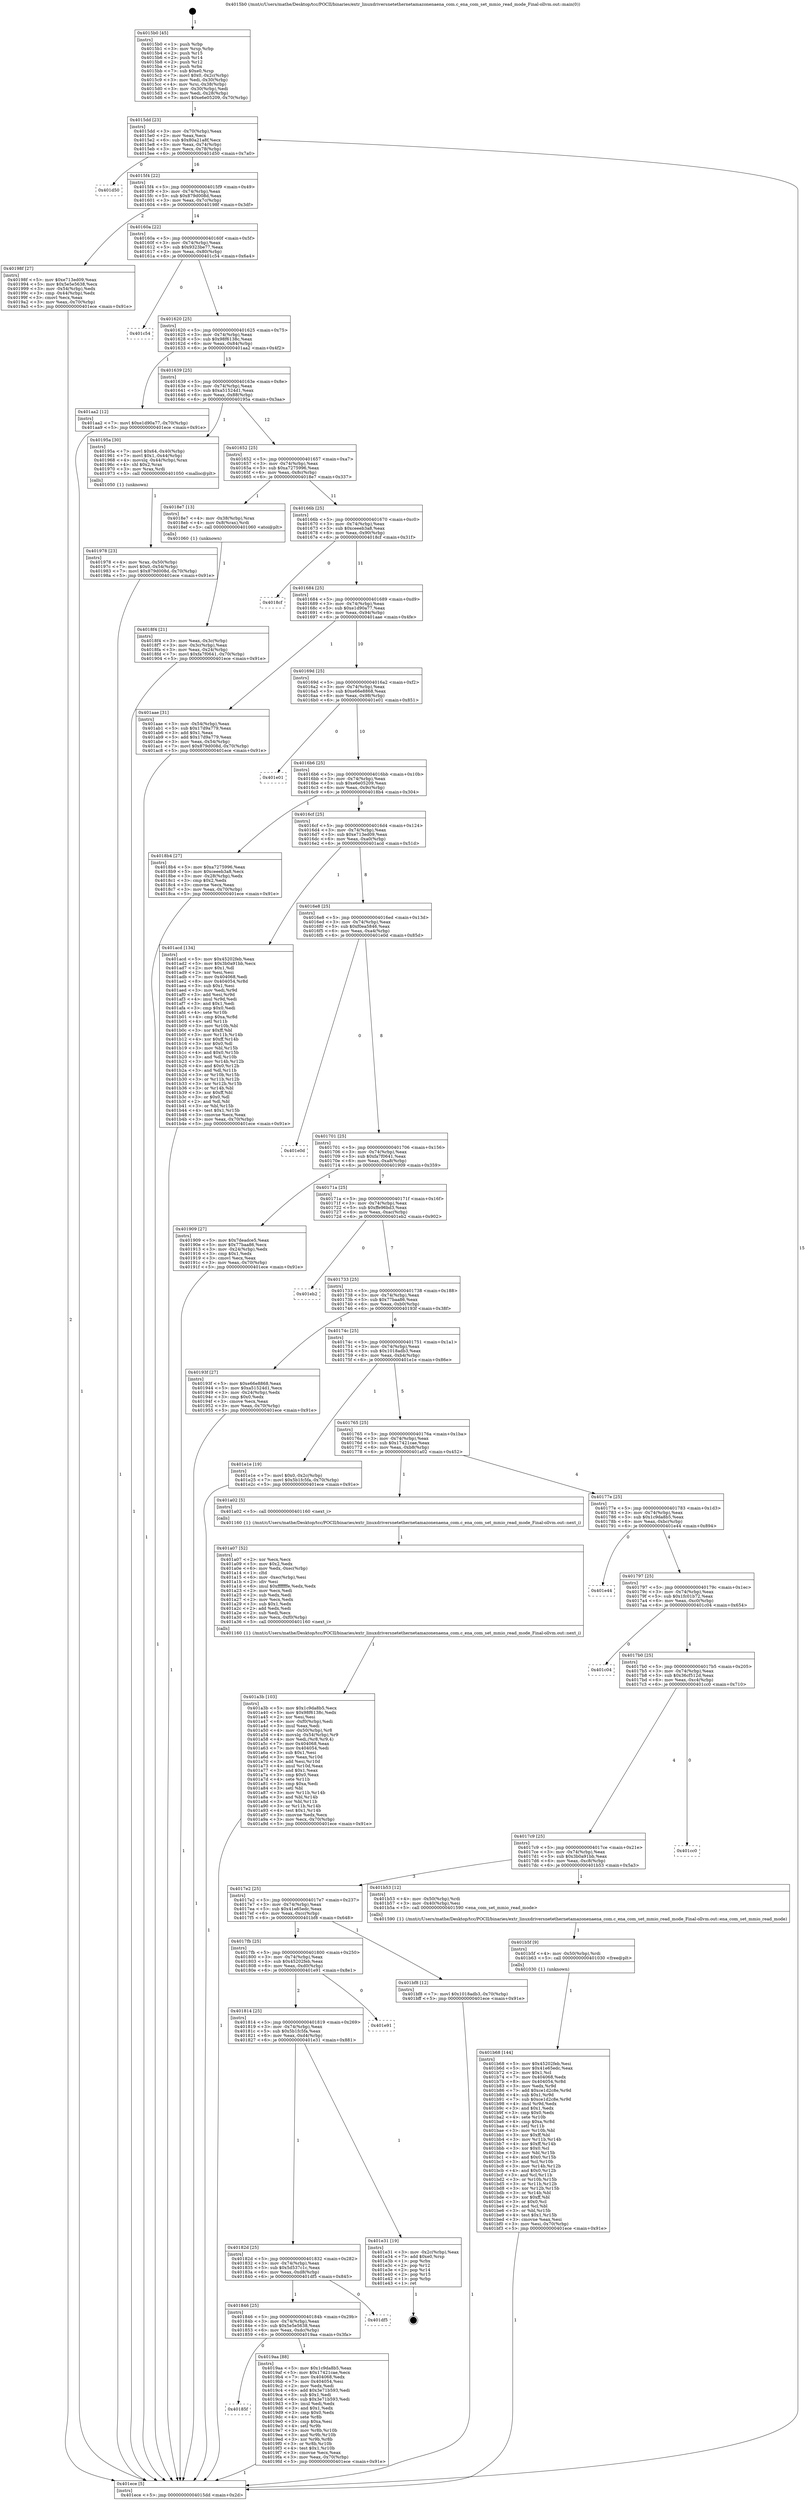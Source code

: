 digraph "0x4015b0" {
  label = "0x4015b0 (/mnt/c/Users/mathe/Desktop/tcc/POCII/binaries/extr_linuxdriversnetethernetamazonenaena_com.c_ena_com_set_mmio_read_mode_Final-ollvm.out::main(0))"
  labelloc = "t"
  node[shape=record]

  Entry [label="",width=0.3,height=0.3,shape=circle,fillcolor=black,style=filled]
  "0x4015dd" [label="{
     0x4015dd [23]\l
     | [instrs]\l
     &nbsp;&nbsp;0x4015dd \<+3\>: mov -0x70(%rbp),%eax\l
     &nbsp;&nbsp;0x4015e0 \<+2\>: mov %eax,%ecx\l
     &nbsp;&nbsp;0x4015e2 \<+6\>: sub $0x80a21a8f,%ecx\l
     &nbsp;&nbsp;0x4015e8 \<+3\>: mov %eax,-0x74(%rbp)\l
     &nbsp;&nbsp;0x4015eb \<+3\>: mov %ecx,-0x78(%rbp)\l
     &nbsp;&nbsp;0x4015ee \<+6\>: je 0000000000401d50 \<main+0x7a0\>\l
  }"]
  "0x401d50" [label="{
     0x401d50\l
  }", style=dashed]
  "0x4015f4" [label="{
     0x4015f4 [22]\l
     | [instrs]\l
     &nbsp;&nbsp;0x4015f4 \<+5\>: jmp 00000000004015f9 \<main+0x49\>\l
     &nbsp;&nbsp;0x4015f9 \<+3\>: mov -0x74(%rbp),%eax\l
     &nbsp;&nbsp;0x4015fc \<+5\>: sub $0x879d008d,%eax\l
     &nbsp;&nbsp;0x401601 \<+3\>: mov %eax,-0x7c(%rbp)\l
     &nbsp;&nbsp;0x401604 \<+6\>: je 000000000040198f \<main+0x3df\>\l
  }"]
  Exit [label="",width=0.3,height=0.3,shape=circle,fillcolor=black,style=filled,peripheries=2]
  "0x40198f" [label="{
     0x40198f [27]\l
     | [instrs]\l
     &nbsp;&nbsp;0x40198f \<+5\>: mov $0xe713ed09,%eax\l
     &nbsp;&nbsp;0x401994 \<+5\>: mov $0x5e5e5638,%ecx\l
     &nbsp;&nbsp;0x401999 \<+3\>: mov -0x54(%rbp),%edx\l
     &nbsp;&nbsp;0x40199c \<+3\>: cmp -0x44(%rbp),%edx\l
     &nbsp;&nbsp;0x40199f \<+3\>: cmovl %ecx,%eax\l
     &nbsp;&nbsp;0x4019a2 \<+3\>: mov %eax,-0x70(%rbp)\l
     &nbsp;&nbsp;0x4019a5 \<+5\>: jmp 0000000000401ece \<main+0x91e\>\l
  }"]
  "0x40160a" [label="{
     0x40160a [22]\l
     | [instrs]\l
     &nbsp;&nbsp;0x40160a \<+5\>: jmp 000000000040160f \<main+0x5f\>\l
     &nbsp;&nbsp;0x40160f \<+3\>: mov -0x74(%rbp),%eax\l
     &nbsp;&nbsp;0x401612 \<+5\>: sub $0x9323be77,%eax\l
     &nbsp;&nbsp;0x401617 \<+3\>: mov %eax,-0x80(%rbp)\l
     &nbsp;&nbsp;0x40161a \<+6\>: je 0000000000401c54 \<main+0x6a4\>\l
  }"]
  "0x401b68" [label="{
     0x401b68 [144]\l
     | [instrs]\l
     &nbsp;&nbsp;0x401b68 \<+5\>: mov $0x45202feb,%esi\l
     &nbsp;&nbsp;0x401b6d \<+5\>: mov $0x41e65edc,%eax\l
     &nbsp;&nbsp;0x401b72 \<+2\>: mov $0x1,%cl\l
     &nbsp;&nbsp;0x401b74 \<+7\>: mov 0x404068,%edx\l
     &nbsp;&nbsp;0x401b7b \<+8\>: mov 0x404054,%r8d\l
     &nbsp;&nbsp;0x401b83 \<+3\>: mov %edx,%r9d\l
     &nbsp;&nbsp;0x401b86 \<+7\>: add $0xce1d2c8e,%r9d\l
     &nbsp;&nbsp;0x401b8d \<+4\>: sub $0x1,%r9d\l
     &nbsp;&nbsp;0x401b91 \<+7\>: sub $0xce1d2c8e,%r9d\l
     &nbsp;&nbsp;0x401b98 \<+4\>: imul %r9d,%edx\l
     &nbsp;&nbsp;0x401b9c \<+3\>: and $0x1,%edx\l
     &nbsp;&nbsp;0x401b9f \<+3\>: cmp $0x0,%edx\l
     &nbsp;&nbsp;0x401ba2 \<+4\>: sete %r10b\l
     &nbsp;&nbsp;0x401ba6 \<+4\>: cmp $0xa,%r8d\l
     &nbsp;&nbsp;0x401baa \<+4\>: setl %r11b\l
     &nbsp;&nbsp;0x401bae \<+3\>: mov %r10b,%bl\l
     &nbsp;&nbsp;0x401bb1 \<+3\>: xor $0xff,%bl\l
     &nbsp;&nbsp;0x401bb4 \<+3\>: mov %r11b,%r14b\l
     &nbsp;&nbsp;0x401bb7 \<+4\>: xor $0xff,%r14b\l
     &nbsp;&nbsp;0x401bbb \<+3\>: xor $0x0,%cl\l
     &nbsp;&nbsp;0x401bbe \<+3\>: mov %bl,%r15b\l
     &nbsp;&nbsp;0x401bc1 \<+4\>: and $0x0,%r15b\l
     &nbsp;&nbsp;0x401bc5 \<+3\>: and %cl,%r10b\l
     &nbsp;&nbsp;0x401bc8 \<+3\>: mov %r14b,%r12b\l
     &nbsp;&nbsp;0x401bcb \<+4\>: and $0x0,%r12b\l
     &nbsp;&nbsp;0x401bcf \<+3\>: and %cl,%r11b\l
     &nbsp;&nbsp;0x401bd2 \<+3\>: or %r10b,%r15b\l
     &nbsp;&nbsp;0x401bd5 \<+3\>: or %r11b,%r12b\l
     &nbsp;&nbsp;0x401bd8 \<+3\>: xor %r12b,%r15b\l
     &nbsp;&nbsp;0x401bdb \<+3\>: or %r14b,%bl\l
     &nbsp;&nbsp;0x401bde \<+3\>: xor $0xff,%bl\l
     &nbsp;&nbsp;0x401be1 \<+3\>: or $0x0,%cl\l
     &nbsp;&nbsp;0x401be4 \<+2\>: and %cl,%bl\l
     &nbsp;&nbsp;0x401be6 \<+3\>: or %bl,%r15b\l
     &nbsp;&nbsp;0x401be9 \<+4\>: test $0x1,%r15b\l
     &nbsp;&nbsp;0x401bed \<+3\>: cmovne %eax,%esi\l
     &nbsp;&nbsp;0x401bf0 \<+3\>: mov %esi,-0x70(%rbp)\l
     &nbsp;&nbsp;0x401bf3 \<+5\>: jmp 0000000000401ece \<main+0x91e\>\l
  }"]
  "0x401c54" [label="{
     0x401c54\l
  }", style=dashed]
  "0x401620" [label="{
     0x401620 [25]\l
     | [instrs]\l
     &nbsp;&nbsp;0x401620 \<+5\>: jmp 0000000000401625 \<main+0x75\>\l
     &nbsp;&nbsp;0x401625 \<+3\>: mov -0x74(%rbp),%eax\l
     &nbsp;&nbsp;0x401628 \<+5\>: sub $0x98f6138c,%eax\l
     &nbsp;&nbsp;0x40162d \<+6\>: mov %eax,-0x84(%rbp)\l
     &nbsp;&nbsp;0x401633 \<+6\>: je 0000000000401aa2 \<main+0x4f2\>\l
  }"]
  "0x401b5f" [label="{
     0x401b5f [9]\l
     | [instrs]\l
     &nbsp;&nbsp;0x401b5f \<+4\>: mov -0x50(%rbp),%rdi\l
     &nbsp;&nbsp;0x401b63 \<+5\>: call 0000000000401030 \<free@plt\>\l
     | [calls]\l
     &nbsp;&nbsp;0x401030 \{1\} (unknown)\l
  }"]
  "0x401aa2" [label="{
     0x401aa2 [12]\l
     | [instrs]\l
     &nbsp;&nbsp;0x401aa2 \<+7\>: movl $0xe1d90a77,-0x70(%rbp)\l
     &nbsp;&nbsp;0x401aa9 \<+5\>: jmp 0000000000401ece \<main+0x91e\>\l
  }"]
  "0x401639" [label="{
     0x401639 [25]\l
     | [instrs]\l
     &nbsp;&nbsp;0x401639 \<+5\>: jmp 000000000040163e \<main+0x8e\>\l
     &nbsp;&nbsp;0x40163e \<+3\>: mov -0x74(%rbp),%eax\l
     &nbsp;&nbsp;0x401641 \<+5\>: sub $0xa51524d1,%eax\l
     &nbsp;&nbsp;0x401646 \<+6\>: mov %eax,-0x88(%rbp)\l
     &nbsp;&nbsp;0x40164c \<+6\>: je 000000000040195a \<main+0x3aa\>\l
  }"]
  "0x401a3b" [label="{
     0x401a3b [103]\l
     | [instrs]\l
     &nbsp;&nbsp;0x401a3b \<+5\>: mov $0x1c9da8b5,%ecx\l
     &nbsp;&nbsp;0x401a40 \<+5\>: mov $0x98f6138c,%edx\l
     &nbsp;&nbsp;0x401a45 \<+2\>: xor %esi,%esi\l
     &nbsp;&nbsp;0x401a47 \<+6\>: mov -0xf0(%rbp),%edi\l
     &nbsp;&nbsp;0x401a4d \<+3\>: imul %eax,%edi\l
     &nbsp;&nbsp;0x401a50 \<+4\>: mov -0x50(%rbp),%r8\l
     &nbsp;&nbsp;0x401a54 \<+4\>: movslq -0x54(%rbp),%r9\l
     &nbsp;&nbsp;0x401a58 \<+4\>: mov %edi,(%r8,%r9,4)\l
     &nbsp;&nbsp;0x401a5c \<+7\>: mov 0x404068,%eax\l
     &nbsp;&nbsp;0x401a63 \<+7\>: mov 0x404054,%edi\l
     &nbsp;&nbsp;0x401a6a \<+3\>: sub $0x1,%esi\l
     &nbsp;&nbsp;0x401a6d \<+3\>: mov %eax,%r10d\l
     &nbsp;&nbsp;0x401a70 \<+3\>: add %esi,%r10d\l
     &nbsp;&nbsp;0x401a73 \<+4\>: imul %r10d,%eax\l
     &nbsp;&nbsp;0x401a77 \<+3\>: and $0x1,%eax\l
     &nbsp;&nbsp;0x401a7a \<+3\>: cmp $0x0,%eax\l
     &nbsp;&nbsp;0x401a7d \<+4\>: sete %r11b\l
     &nbsp;&nbsp;0x401a81 \<+3\>: cmp $0xa,%edi\l
     &nbsp;&nbsp;0x401a84 \<+3\>: setl %bl\l
     &nbsp;&nbsp;0x401a87 \<+3\>: mov %r11b,%r14b\l
     &nbsp;&nbsp;0x401a8a \<+3\>: and %bl,%r14b\l
     &nbsp;&nbsp;0x401a8d \<+3\>: xor %bl,%r11b\l
     &nbsp;&nbsp;0x401a90 \<+3\>: or %r11b,%r14b\l
     &nbsp;&nbsp;0x401a93 \<+4\>: test $0x1,%r14b\l
     &nbsp;&nbsp;0x401a97 \<+3\>: cmovne %edx,%ecx\l
     &nbsp;&nbsp;0x401a9a \<+3\>: mov %ecx,-0x70(%rbp)\l
     &nbsp;&nbsp;0x401a9d \<+5\>: jmp 0000000000401ece \<main+0x91e\>\l
  }"]
  "0x40195a" [label="{
     0x40195a [30]\l
     | [instrs]\l
     &nbsp;&nbsp;0x40195a \<+7\>: movl $0x64,-0x40(%rbp)\l
     &nbsp;&nbsp;0x401961 \<+7\>: movl $0x1,-0x44(%rbp)\l
     &nbsp;&nbsp;0x401968 \<+4\>: movslq -0x44(%rbp),%rax\l
     &nbsp;&nbsp;0x40196c \<+4\>: shl $0x2,%rax\l
     &nbsp;&nbsp;0x401970 \<+3\>: mov %rax,%rdi\l
     &nbsp;&nbsp;0x401973 \<+5\>: call 0000000000401050 \<malloc@plt\>\l
     | [calls]\l
     &nbsp;&nbsp;0x401050 \{1\} (unknown)\l
  }"]
  "0x401652" [label="{
     0x401652 [25]\l
     | [instrs]\l
     &nbsp;&nbsp;0x401652 \<+5\>: jmp 0000000000401657 \<main+0xa7\>\l
     &nbsp;&nbsp;0x401657 \<+3\>: mov -0x74(%rbp),%eax\l
     &nbsp;&nbsp;0x40165a \<+5\>: sub $0xa7275996,%eax\l
     &nbsp;&nbsp;0x40165f \<+6\>: mov %eax,-0x8c(%rbp)\l
     &nbsp;&nbsp;0x401665 \<+6\>: je 00000000004018e7 \<main+0x337\>\l
  }"]
  "0x401a07" [label="{
     0x401a07 [52]\l
     | [instrs]\l
     &nbsp;&nbsp;0x401a07 \<+2\>: xor %ecx,%ecx\l
     &nbsp;&nbsp;0x401a09 \<+5\>: mov $0x2,%edx\l
     &nbsp;&nbsp;0x401a0e \<+6\>: mov %edx,-0xec(%rbp)\l
     &nbsp;&nbsp;0x401a14 \<+1\>: cltd\l
     &nbsp;&nbsp;0x401a15 \<+6\>: mov -0xec(%rbp),%esi\l
     &nbsp;&nbsp;0x401a1b \<+2\>: idiv %esi\l
     &nbsp;&nbsp;0x401a1d \<+6\>: imul $0xfffffffe,%edx,%edx\l
     &nbsp;&nbsp;0x401a23 \<+2\>: mov %ecx,%edi\l
     &nbsp;&nbsp;0x401a25 \<+2\>: sub %edx,%edi\l
     &nbsp;&nbsp;0x401a27 \<+2\>: mov %ecx,%edx\l
     &nbsp;&nbsp;0x401a29 \<+3\>: sub $0x1,%edx\l
     &nbsp;&nbsp;0x401a2c \<+2\>: add %edx,%edi\l
     &nbsp;&nbsp;0x401a2e \<+2\>: sub %edi,%ecx\l
     &nbsp;&nbsp;0x401a30 \<+6\>: mov %ecx,-0xf0(%rbp)\l
     &nbsp;&nbsp;0x401a36 \<+5\>: call 0000000000401160 \<next_i\>\l
     | [calls]\l
     &nbsp;&nbsp;0x401160 \{1\} (/mnt/c/Users/mathe/Desktop/tcc/POCII/binaries/extr_linuxdriversnetethernetamazonenaena_com.c_ena_com_set_mmio_read_mode_Final-ollvm.out::next_i)\l
  }"]
  "0x4018e7" [label="{
     0x4018e7 [13]\l
     | [instrs]\l
     &nbsp;&nbsp;0x4018e7 \<+4\>: mov -0x38(%rbp),%rax\l
     &nbsp;&nbsp;0x4018eb \<+4\>: mov 0x8(%rax),%rdi\l
     &nbsp;&nbsp;0x4018ef \<+5\>: call 0000000000401060 \<atoi@plt\>\l
     | [calls]\l
     &nbsp;&nbsp;0x401060 \{1\} (unknown)\l
  }"]
  "0x40166b" [label="{
     0x40166b [25]\l
     | [instrs]\l
     &nbsp;&nbsp;0x40166b \<+5\>: jmp 0000000000401670 \<main+0xc0\>\l
     &nbsp;&nbsp;0x401670 \<+3\>: mov -0x74(%rbp),%eax\l
     &nbsp;&nbsp;0x401673 \<+5\>: sub $0xceeeb3a8,%eax\l
     &nbsp;&nbsp;0x401678 \<+6\>: mov %eax,-0x90(%rbp)\l
     &nbsp;&nbsp;0x40167e \<+6\>: je 00000000004018cf \<main+0x31f\>\l
  }"]
  "0x40185f" [label="{
     0x40185f\l
  }", style=dashed]
  "0x4018cf" [label="{
     0x4018cf\l
  }", style=dashed]
  "0x401684" [label="{
     0x401684 [25]\l
     | [instrs]\l
     &nbsp;&nbsp;0x401684 \<+5\>: jmp 0000000000401689 \<main+0xd9\>\l
     &nbsp;&nbsp;0x401689 \<+3\>: mov -0x74(%rbp),%eax\l
     &nbsp;&nbsp;0x40168c \<+5\>: sub $0xe1d90a77,%eax\l
     &nbsp;&nbsp;0x401691 \<+6\>: mov %eax,-0x94(%rbp)\l
     &nbsp;&nbsp;0x401697 \<+6\>: je 0000000000401aae \<main+0x4fe\>\l
  }"]
  "0x4019aa" [label="{
     0x4019aa [88]\l
     | [instrs]\l
     &nbsp;&nbsp;0x4019aa \<+5\>: mov $0x1c9da8b5,%eax\l
     &nbsp;&nbsp;0x4019af \<+5\>: mov $0x17421cae,%ecx\l
     &nbsp;&nbsp;0x4019b4 \<+7\>: mov 0x404068,%edx\l
     &nbsp;&nbsp;0x4019bb \<+7\>: mov 0x404054,%esi\l
     &nbsp;&nbsp;0x4019c2 \<+2\>: mov %edx,%edi\l
     &nbsp;&nbsp;0x4019c4 \<+6\>: add $0x3e71b593,%edi\l
     &nbsp;&nbsp;0x4019ca \<+3\>: sub $0x1,%edi\l
     &nbsp;&nbsp;0x4019cd \<+6\>: sub $0x3e71b593,%edi\l
     &nbsp;&nbsp;0x4019d3 \<+3\>: imul %edi,%edx\l
     &nbsp;&nbsp;0x4019d6 \<+3\>: and $0x1,%edx\l
     &nbsp;&nbsp;0x4019d9 \<+3\>: cmp $0x0,%edx\l
     &nbsp;&nbsp;0x4019dc \<+4\>: sete %r8b\l
     &nbsp;&nbsp;0x4019e0 \<+3\>: cmp $0xa,%esi\l
     &nbsp;&nbsp;0x4019e3 \<+4\>: setl %r9b\l
     &nbsp;&nbsp;0x4019e7 \<+3\>: mov %r8b,%r10b\l
     &nbsp;&nbsp;0x4019ea \<+3\>: and %r9b,%r10b\l
     &nbsp;&nbsp;0x4019ed \<+3\>: xor %r9b,%r8b\l
     &nbsp;&nbsp;0x4019f0 \<+3\>: or %r8b,%r10b\l
     &nbsp;&nbsp;0x4019f3 \<+4\>: test $0x1,%r10b\l
     &nbsp;&nbsp;0x4019f7 \<+3\>: cmovne %ecx,%eax\l
     &nbsp;&nbsp;0x4019fa \<+3\>: mov %eax,-0x70(%rbp)\l
     &nbsp;&nbsp;0x4019fd \<+5\>: jmp 0000000000401ece \<main+0x91e\>\l
  }"]
  "0x401aae" [label="{
     0x401aae [31]\l
     | [instrs]\l
     &nbsp;&nbsp;0x401aae \<+3\>: mov -0x54(%rbp),%eax\l
     &nbsp;&nbsp;0x401ab1 \<+5\>: sub $0x17d9a779,%eax\l
     &nbsp;&nbsp;0x401ab6 \<+3\>: add $0x1,%eax\l
     &nbsp;&nbsp;0x401ab9 \<+5\>: add $0x17d9a779,%eax\l
     &nbsp;&nbsp;0x401abe \<+3\>: mov %eax,-0x54(%rbp)\l
     &nbsp;&nbsp;0x401ac1 \<+7\>: movl $0x879d008d,-0x70(%rbp)\l
     &nbsp;&nbsp;0x401ac8 \<+5\>: jmp 0000000000401ece \<main+0x91e\>\l
  }"]
  "0x40169d" [label="{
     0x40169d [25]\l
     | [instrs]\l
     &nbsp;&nbsp;0x40169d \<+5\>: jmp 00000000004016a2 \<main+0xf2\>\l
     &nbsp;&nbsp;0x4016a2 \<+3\>: mov -0x74(%rbp),%eax\l
     &nbsp;&nbsp;0x4016a5 \<+5\>: sub $0xe66e8868,%eax\l
     &nbsp;&nbsp;0x4016aa \<+6\>: mov %eax,-0x98(%rbp)\l
     &nbsp;&nbsp;0x4016b0 \<+6\>: je 0000000000401e01 \<main+0x851\>\l
  }"]
  "0x401846" [label="{
     0x401846 [25]\l
     | [instrs]\l
     &nbsp;&nbsp;0x401846 \<+5\>: jmp 000000000040184b \<main+0x29b\>\l
     &nbsp;&nbsp;0x40184b \<+3\>: mov -0x74(%rbp),%eax\l
     &nbsp;&nbsp;0x40184e \<+5\>: sub $0x5e5e5638,%eax\l
     &nbsp;&nbsp;0x401853 \<+6\>: mov %eax,-0xdc(%rbp)\l
     &nbsp;&nbsp;0x401859 \<+6\>: je 00000000004019aa \<main+0x3fa\>\l
  }"]
  "0x401e01" [label="{
     0x401e01\l
  }", style=dashed]
  "0x4016b6" [label="{
     0x4016b6 [25]\l
     | [instrs]\l
     &nbsp;&nbsp;0x4016b6 \<+5\>: jmp 00000000004016bb \<main+0x10b\>\l
     &nbsp;&nbsp;0x4016bb \<+3\>: mov -0x74(%rbp),%eax\l
     &nbsp;&nbsp;0x4016be \<+5\>: sub $0xe6e05209,%eax\l
     &nbsp;&nbsp;0x4016c3 \<+6\>: mov %eax,-0x9c(%rbp)\l
     &nbsp;&nbsp;0x4016c9 \<+6\>: je 00000000004018b4 \<main+0x304\>\l
  }"]
  "0x401df5" [label="{
     0x401df5\l
  }", style=dashed]
  "0x4018b4" [label="{
     0x4018b4 [27]\l
     | [instrs]\l
     &nbsp;&nbsp;0x4018b4 \<+5\>: mov $0xa7275996,%eax\l
     &nbsp;&nbsp;0x4018b9 \<+5\>: mov $0xceeeb3a8,%ecx\l
     &nbsp;&nbsp;0x4018be \<+3\>: mov -0x28(%rbp),%edx\l
     &nbsp;&nbsp;0x4018c1 \<+3\>: cmp $0x2,%edx\l
     &nbsp;&nbsp;0x4018c4 \<+3\>: cmovne %ecx,%eax\l
     &nbsp;&nbsp;0x4018c7 \<+3\>: mov %eax,-0x70(%rbp)\l
     &nbsp;&nbsp;0x4018ca \<+5\>: jmp 0000000000401ece \<main+0x91e\>\l
  }"]
  "0x4016cf" [label="{
     0x4016cf [25]\l
     | [instrs]\l
     &nbsp;&nbsp;0x4016cf \<+5\>: jmp 00000000004016d4 \<main+0x124\>\l
     &nbsp;&nbsp;0x4016d4 \<+3\>: mov -0x74(%rbp),%eax\l
     &nbsp;&nbsp;0x4016d7 \<+5\>: sub $0xe713ed09,%eax\l
     &nbsp;&nbsp;0x4016dc \<+6\>: mov %eax,-0xa0(%rbp)\l
     &nbsp;&nbsp;0x4016e2 \<+6\>: je 0000000000401acd \<main+0x51d\>\l
  }"]
  "0x401ece" [label="{
     0x401ece [5]\l
     | [instrs]\l
     &nbsp;&nbsp;0x401ece \<+5\>: jmp 00000000004015dd \<main+0x2d\>\l
  }"]
  "0x4015b0" [label="{
     0x4015b0 [45]\l
     | [instrs]\l
     &nbsp;&nbsp;0x4015b0 \<+1\>: push %rbp\l
     &nbsp;&nbsp;0x4015b1 \<+3\>: mov %rsp,%rbp\l
     &nbsp;&nbsp;0x4015b4 \<+2\>: push %r15\l
     &nbsp;&nbsp;0x4015b6 \<+2\>: push %r14\l
     &nbsp;&nbsp;0x4015b8 \<+2\>: push %r12\l
     &nbsp;&nbsp;0x4015ba \<+1\>: push %rbx\l
     &nbsp;&nbsp;0x4015bb \<+7\>: sub $0xe0,%rsp\l
     &nbsp;&nbsp;0x4015c2 \<+7\>: movl $0x0,-0x2c(%rbp)\l
     &nbsp;&nbsp;0x4015c9 \<+3\>: mov %edi,-0x30(%rbp)\l
     &nbsp;&nbsp;0x4015cc \<+4\>: mov %rsi,-0x38(%rbp)\l
     &nbsp;&nbsp;0x4015d0 \<+3\>: mov -0x30(%rbp),%edi\l
     &nbsp;&nbsp;0x4015d3 \<+3\>: mov %edi,-0x28(%rbp)\l
     &nbsp;&nbsp;0x4015d6 \<+7\>: movl $0xe6e05209,-0x70(%rbp)\l
  }"]
  "0x4018f4" [label="{
     0x4018f4 [21]\l
     | [instrs]\l
     &nbsp;&nbsp;0x4018f4 \<+3\>: mov %eax,-0x3c(%rbp)\l
     &nbsp;&nbsp;0x4018f7 \<+3\>: mov -0x3c(%rbp),%eax\l
     &nbsp;&nbsp;0x4018fa \<+3\>: mov %eax,-0x24(%rbp)\l
     &nbsp;&nbsp;0x4018fd \<+7\>: movl $0xfa7f0641,-0x70(%rbp)\l
     &nbsp;&nbsp;0x401904 \<+5\>: jmp 0000000000401ece \<main+0x91e\>\l
  }"]
  "0x40182d" [label="{
     0x40182d [25]\l
     | [instrs]\l
     &nbsp;&nbsp;0x40182d \<+5\>: jmp 0000000000401832 \<main+0x282\>\l
     &nbsp;&nbsp;0x401832 \<+3\>: mov -0x74(%rbp),%eax\l
     &nbsp;&nbsp;0x401835 \<+5\>: sub $0x5d537c1c,%eax\l
     &nbsp;&nbsp;0x40183a \<+6\>: mov %eax,-0xd8(%rbp)\l
     &nbsp;&nbsp;0x401840 \<+6\>: je 0000000000401df5 \<main+0x845\>\l
  }"]
  "0x401acd" [label="{
     0x401acd [134]\l
     | [instrs]\l
     &nbsp;&nbsp;0x401acd \<+5\>: mov $0x45202feb,%eax\l
     &nbsp;&nbsp;0x401ad2 \<+5\>: mov $0x3b0a91bb,%ecx\l
     &nbsp;&nbsp;0x401ad7 \<+2\>: mov $0x1,%dl\l
     &nbsp;&nbsp;0x401ad9 \<+2\>: xor %esi,%esi\l
     &nbsp;&nbsp;0x401adb \<+7\>: mov 0x404068,%edi\l
     &nbsp;&nbsp;0x401ae2 \<+8\>: mov 0x404054,%r8d\l
     &nbsp;&nbsp;0x401aea \<+3\>: sub $0x1,%esi\l
     &nbsp;&nbsp;0x401aed \<+3\>: mov %edi,%r9d\l
     &nbsp;&nbsp;0x401af0 \<+3\>: add %esi,%r9d\l
     &nbsp;&nbsp;0x401af3 \<+4\>: imul %r9d,%edi\l
     &nbsp;&nbsp;0x401af7 \<+3\>: and $0x1,%edi\l
     &nbsp;&nbsp;0x401afa \<+3\>: cmp $0x0,%edi\l
     &nbsp;&nbsp;0x401afd \<+4\>: sete %r10b\l
     &nbsp;&nbsp;0x401b01 \<+4\>: cmp $0xa,%r8d\l
     &nbsp;&nbsp;0x401b05 \<+4\>: setl %r11b\l
     &nbsp;&nbsp;0x401b09 \<+3\>: mov %r10b,%bl\l
     &nbsp;&nbsp;0x401b0c \<+3\>: xor $0xff,%bl\l
     &nbsp;&nbsp;0x401b0f \<+3\>: mov %r11b,%r14b\l
     &nbsp;&nbsp;0x401b12 \<+4\>: xor $0xff,%r14b\l
     &nbsp;&nbsp;0x401b16 \<+3\>: xor $0x0,%dl\l
     &nbsp;&nbsp;0x401b19 \<+3\>: mov %bl,%r15b\l
     &nbsp;&nbsp;0x401b1c \<+4\>: and $0x0,%r15b\l
     &nbsp;&nbsp;0x401b20 \<+3\>: and %dl,%r10b\l
     &nbsp;&nbsp;0x401b23 \<+3\>: mov %r14b,%r12b\l
     &nbsp;&nbsp;0x401b26 \<+4\>: and $0x0,%r12b\l
     &nbsp;&nbsp;0x401b2a \<+3\>: and %dl,%r11b\l
     &nbsp;&nbsp;0x401b2d \<+3\>: or %r10b,%r15b\l
     &nbsp;&nbsp;0x401b30 \<+3\>: or %r11b,%r12b\l
     &nbsp;&nbsp;0x401b33 \<+3\>: xor %r12b,%r15b\l
     &nbsp;&nbsp;0x401b36 \<+3\>: or %r14b,%bl\l
     &nbsp;&nbsp;0x401b39 \<+3\>: xor $0xff,%bl\l
     &nbsp;&nbsp;0x401b3c \<+3\>: or $0x0,%dl\l
     &nbsp;&nbsp;0x401b3f \<+2\>: and %dl,%bl\l
     &nbsp;&nbsp;0x401b41 \<+3\>: or %bl,%r15b\l
     &nbsp;&nbsp;0x401b44 \<+4\>: test $0x1,%r15b\l
     &nbsp;&nbsp;0x401b48 \<+3\>: cmovne %ecx,%eax\l
     &nbsp;&nbsp;0x401b4b \<+3\>: mov %eax,-0x70(%rbp)\l
     &nbsp;&nbsp;0x401b4e \<+5\>: jmp 0000000000401ece \<main+0x91e\>\l
  }"]
  "0x4016e8" [label="{
     0x4016e8 [25]\l
     | [instrs]\l
     &nbsp;&nbsp;0x4016e8 \<+5\>: jmp 00000000004016ed \<main+0x13d\>\l
     &nbsp;&nbsp;0x4016ed \<+3\>: mov -0x74(%rbp),%eax\l
     &nbsp;&nbsp;0x4016f0 \<+5\>: sub $0xf0ea5846,%eax\l
     &nbsp;&nbsp;0x4016f5 \<+6\>: mov %eax,-0xa4(%rbp)\l
     &nbsp;&nbsp;0x4016fb \<+6\>: je 0000000000401e0d \<main+0x85d\>\l
  }"]
  "0x401e31" [label="{
     0x401e31 [19]\l
     | [instrs]\l
     &nbsp;&nbsp;0x401e31 \<+3\>: mov -0x2c(%rbp),%eax\l
     &nbsp;&nbsp;0x401e34 \<+7\>: add $0xe0,%rsp\l
     &nbsp;&nbsp;0x401e3b \<+1\>: pop %rbx\l
     &nbsp;&nbsp;0x401e3c \<+2\>: pop %r12\l
     &nbsp;&nbsp;0x401e3e \<+2\>: pop %r14\l
     &nbsp;&nbsp;0x401e40 \<+2\>: pop %r15\l
     &nbsp;&nbsp;0x401e42 \<+1\>: pop %rbp\l
     &nbsp;&nbsp;0x401e43 \<+1\>: ret\l
  }"]
  "0x401e0d" [label="{
     0x401e0d\l
  }", style=dashed]
  "0x401701" [label="{
     0x401701 [25]\l
     | [instrs]\l
     &nbsp;&nbsp;0x401701 \<+5\>: jmp 0000000000401706 \<main+0x156\>\l
     &nbsp;&nbsp;0x401706 \<+3\>: mov -0x74(%rbp),%eax\l
     &nbsp;&nbsp;0x401709 \<+5\>: sub $0xfa7f0641,%eax\l
     &nbsp;&nbsp;0x40170e \<+6\>: mov %eax,-0xa8(%rbp)\l
     &nbsp;&nbsp;0x401714 \<+6\>: je 0000000000401909 \<main+0x359\>\l
  }"]
  "0x401814" [label="{
     0x401814 [25]\l
     | [instrs]\l
     &nbsp;&nbsp;0x401814 \<+5\>: jmp 0000000000401819 \<main+0x269\>\l
     &nbsp;&nbsp;0x401819 \<+3\>: mov -0x74(%rbp),%eax\l
     &nbsp;&nbsp;0x40181c \<+5\>: sub $0x5b1fc5fa,%eax\l
     &nbsp;&nbsp;0x401821 \<+6\>: mov %eax,-0xd4(%rbp)\l
     &nbsp;&nbsp;0x401827 \<+6\>: je 0000000000401e31 \<main+0x881\>\l
  }"]
  "0x401909" [label="{
     0x401909 [27]\l
     | [instrs]\l
     &nbsp;&nbsp;0x401909 \<+5\>: mov $0x7deadce5,%eax\l
     &nbsp;&nbsp;0x40190e \<+5\>: mov $0x77baa86,%ecx\l
     &nbsp;&nbsp;0x401913 \<+3\>: mov -0x24(%rbp),%edx\l
     &nbsp;&nbsp;0x401916 \<+3\>: cmp $0x1,%edx\l
     &nbsp;&nbsp;0x401919 \<+3\>: cmovl %ecx,%eax\l
     &nbsp;&nbsp;0x40191c \<+3\>: mov %eax,-0x70(%rbp)\l
     &nbsp;&nbsp;0x40191f \<+5\>: jmp 0000000000401ece \<main+0x91e\>\l
  }"]
  "0x40171a" [label="{
     0x40171a [25]\l
     | [instrs]\l
     &nbsp;&nbsp;0x40171a \<+5\>: jmp 000000000040171f \<main+0x16f\>\l
     &nbsp;&nbsp;0x40171f \<+3\>: mov -0x74(%rbp),%eax\l
     &nbsp;&nbsp;0x401722 \<+5\>: sub $0xffe96bd3,%eax\l
     &nbsp;&nbsp;0x401727 \<+6\>: mov %eax,-0xac(%rbp)\l
     &nbsp;&nbsp;0x40172d \<+6\>: je 0000000000401eb2 \<main+0x902\>\l
  }"]
  "0x401e91" [label="{
     0x401e91\l
  }", style=dashed]
  "0x401eb2" [label="{
     0x401eb2\l
  }", style=dashed]
  "0x401733" [label="{
     0x401733 [25]\l
     | [instrs]\l
     &nbsp;&nbsp;0x401733 \<+5\>: jmp 0000000000401738 \<main+0x188\>\l
     &nbsp;&nbsp;0x401738 \<+3\>: mov -0x74(%rbp),%eax\l
     &nbsp;&nbsp;0x40173b \<+5\>: sub $0x77baa86,%eax\l
     &nbsp;&nbsp;0x401740 \<+6\>: mov %eax,-0xb0(%rbp)\l
     &nbsp;&nbsp;0x401746 \<+6\>: je 000000000040193f \<main+0x38f\>\l
  }"]
  "0x4017fb" [label="{
     0x4017fb [25]\l
     | [instrs]\l
     &nbsp;&nbsp;0x4017fb \<+5\>: jmp 0000000000401800 \<main+0x250\>\l
     &nbsp;&nbsp;0x401800 \<+3\>: mov -0x74(%rbp),%eax\l
     &nbsp;&nbsp;0x401803 \<+5\>: sub $0x45202feb,%eax\l
     &nbsp;&nbsp;0x401808 \<+6\>: mov %eax,-0xd0(%rbp)\l
     &nbsp;&nbsp;0x40180e \<+6\>: je 0000000000401e91 \<main+0x8e1\>\l
  }"]
  "0x40193f" [label="{
     0x40193f [27]\l
     | [instrs]\l
     &nbsp;&nbsp;0x40193f \<+5\>: mov $0xe66e8868,%eax\l
     &nbsp;&nbsp;0x401944 \<+5\>: mov $0xa51524d1,%ecx\l
     &nbsp;&nbsp;0x401949 \<+3\>: mov -0x24(%rbp),%edx\l
     &nbsp;&nbsp;0x40194c \<+3\>: cmp $0x0,%edx\l
     &nbsp;&nbsp;0x40194f \<+3\>: cmove %ecx,%eax\l
     &nbsp;&nbsp;0x401952 \<+3\>: mov %eax,-0x70(%rbp)\l
     &nbsp;&nbsp;0x401955 \<+5\>: jmp 0000000000401ece \<main+0x91e\>\l
  }"]
  "0x40174c" [label="{
     0x40174c [25]\l
     | [instrs]\l
     &nbsp;&nbsp;0x40174c \<+5\>: jmp 0000000000401751 \<main+0x1a1\>\l
     &nbsp;&nbsp;0x401751 \<+3\>: mov -0x74(%rbp),%eax\l
     &nbsp;&nbsp;0x401754 \<+5\>: sub $0x1018adb3,%eax\l
     &nbsp;&nbsp;0x401759 \<+6\>: mov %eax,-0xb4(%rbp)\l
     &nbsp;&nbsp;0x40175f \<+6\>: je 0000000000401e1e \<main+0x86e\>\l
  }"]
  "0x401978" [label="{
     0x401978 [23]\l
     | [instrs]\l
     &nbsp;&nbsp;0x401978 \<+4\>: mov %rax,-0x50(%rbp)\l
     &nbsp;&nbsp;0x40197c \<+7\>: movl $0x0,-0x54(%rbp)\l
     &nbsp;&nbsp;0x401983 \<+7\>: movl $0x879d008d,-0x70(%rbp)\l
     &nbsp;&nbsp;0x40198a \<+5\>: jmp 0000000000401ece \<main+0x91e\>\l
  }"]
  "0x401bf8" [label="{
     0x401bf8 [12]\l
     | [instrs]\l
     &nbsp;&nbsp;0x401bf8 \<+7\>: movl $0x1018adb3,-0x70(%rbp)\l
     &nbsp;&nbsp;0x401bff \<+5\>: jmp 0000000000401ece \<main+0x91e\>\l
  }"]
  "0x401e1e" [label="{
     0x401e1e [19]\l
     | [instrs]\l
     &nbsp;&nbsp;0x401e1e \<+7\>: movl $0x0,-0x2c(%rbp)\l
     &nbsp;&nbsp;0x401e25 \<+7\>: movl $0x5b1fc5fa,-0x70(%rbp)\l
     &nbsp;&nbsp;0x401e2c \<+5\>: jmp 0000000000401ece \<main+0x91e\>\l
  }"]
  "0x401765" [label="{
     0x401765 [25]\l
     | [instrs]\l
     &nbsp;&nbsp;0x401765 \<+5\>: jmp 000000000040176a \<main+0x1ba\>\l
     &nbsp;&nbsp;0x40176a \<+3\>: mov -0x74(%rbp),%eax\l
     &nbsp;&nbsp;0x40176d \<+5\>: sub $0x17421cae,%eax\l
     &nbsp;&nbsp;0x401772 \<+6\>: mov %eax,-0xb8(%rbp)\l
     &nbsp;&nbsp;0x401778 \<+6\>: je 0000000000401a02 \<main+0x452\>\l
  }"]
  "0x4017e2" [label="{
     0x4017e2 [25]\l
     | [instrs]\l
     &nbsp;&nbsp;0x4017e2 \<+5\>: jmp 00000000004017e7 \<main+0x237\>\l
     &nbsp;&nbsp;0x4017e7 \<+3\>: mov -0x74(%rbp),%eax\l
     &nbsp;&nbsp;0x4017ea \<+5\>: sub $0x41e65edc,%eax\l
     &nbsp;&nbsp;0x4017ef \<+6\>: mov %eax,-0xcc(%rbp)\l
     &nbsp;&nbsp;0x4017f5 \<+6\>: je 0000000000401bf8 \<main+0x648\>\l
  }"]
  "0x401a02" [label="{
     0x401a02 [5]\l
     | [instrs]\l
     &nbsp;&nbsp;0x401a02 \<+5\>: call 0000000000401160 \<next_i\>\l
     | [calls]\l
     &nbsp;&nbsp;0x401160 \{1\} (/mnt/c/Users/mathe/Desktop/tcc/POCII/binaries/extr_linuxdriversnetethernetamazonenaena_com.c_ena_com_set_mmio_read_mode_Final-ollvm.out::next_i)\l
  }"]
  "0x40177e" [label="{
     0x40177e [25]\l
     | [instrs]\l
     &nbsp;&nbsp;0x40177e \<+5\>: jmp 0000000000401783 \<main+0x1d3\>\l
     &nbsp;&nbsp;0x401783 \<+3\>: mov -0x74(%rbp),%eax\l
     &nbsp;&nbsp;0x401786 \<+5\>: sub $0x1c9da8b5,%eax\l
     &nbsp;&nbsp;0x40178b \<+6\>: mov %eax,-0xbc(%rbp)\l
     &nbsp;&nbsp;0x401791 \<+6\>: je 0000000000401e44 \<main+0x894\>\l
  }"]
  "0x401b53" [label="{
     0x401b53 [12]\l
     | [instrs]\l
     &nbsp;&nbsp;0x401b53 \<+4\>: mov -0x50(%rbp),%rdi\l
     &nbsp;&nbsp;0x401b57 \<+3\>: mov -0x40(%rbp),%esi\l
     &nbsp;&nbsp;0x401b5a \<+5\>: call 0000000000401590 \<ena_com_set_mmio_read_mode\>\l
     | [calls]\l
     &nbsp;&nbsp;0x401590 \{1\} (/mnt/c/Users/mathe/Desktop/tcc/POCII/binaries/extr_linuxdriversnetethernetamazonenaena_com.c_ena_com_set_mmio_read_mode_Final-ollvm.out::ena_com_set_mmio_read_mode)\l
  }"]
  "0x401e44" [label="{
     0x401e44\l
  }", style=dashed]
  "0x401797" [label="{
     0x401797 [25]\l
     | [instrs]\l
     &nbsp;&nbsp;0x401797 \<+5\>: jmp 000000000040179c \<main+0x1ec\>\l
     &nbsp;&nbsp;0x40179c \<+3\>: mov -0x74(%rbp),%eax\l
     &nbsp;&nbsp;0x40179f \<+5\>: sub $0x1fc01b72,%eax\l
     &nbsp;&nbsp;0x4017a4 \<+6\>: mov %eax,-0xc0(%rbp)\l
     &nbsp;&nbsp;0x4017aa \<+6\>: je 0000000000401c04 \<main+0x654\>\l
  }"]
  "0x4017c9" [label="{
     0x4017c9 [25]\l
     | [instrs]\l
     &nbsp;&nbsp;0x4017c9 \<+5\>: jmp 00000000004017ce \<main+0x21e\>\l
     &nbsp;&nbsp;0x4017ce \<+3\>: mov -0x74(%rbp),%eax\l
     &nbsp;&nbsp;0x4017d1 \<+5\>: sub $0x3b0a91bb,%eax\l
     &nbsp;&nbsp;0x4017d6 \<+6\>: mov %eax,-0xc8(%rbp)\l
     &nbsp;&nbsp;0x4017dc \<+6\>: je 0000000000401b53 \<main+0x5a3\>\l
  }"]
  "0x401c04" [label="{
     0x401c04\l
  }", style=dashed]
  "0x4017b0" [label="{
     0x4017b0 [25]\l
     | [instrs]\l
     &nbsp;&nbsp;0x4017b0 \<+5\>: jmp 00000000004017b5 \<main+0x205\>\l
     &nbsp;&nbsp;0x4017b5 \<+3\>: mov -0x74(%rbp),%eax\l
     &nbsp;&nbsp;0x4017b8 \<+5\>: sub $0x36cf512d,%eax\l
     &nbsp;&nbsp;0x4017bd \<+6\>: mov %eax,-0xc4(%rbp)\l
     &nbsp;&nbsp;0x4017c3 \<+6\>: je 0000000000401cc0 \<main+0x710\>\l
  }"]
  "0x401cc0" [label="{
     0x401cc0\l
  }", style=dashed]
  Entry -> "0x4015b0" [label=" 1"]
  "0x4015dd" -> "0x401d50" [label=" 0"]
  "0x4015dd" -> "0x4015f4" [label=" 16"]
  "0x401e31" -> Exit [label=" 1"]
  "0x4015f4" -> "0x40198f" [label=" 2"]
  "0x4015f4" -> "0x40160a" [label=" 14"]
  "0x401e1e" -> "0x401ece" [label=" 1"]
  "0x40160a" -> "0x401c54" [label=" 0"]
  "0x40160a" -> "0x401620" [label=" 14"]
  "0x401bf8" -> "0x401ece" [label=" 1"]
  "0x401620" -> "0x401aa2" [label=" 1"]
  "0x401620" -> "0x401639" [label=" 13"]
  "0x401b68" -> "0x401ece" [label=" 1"]
  "0x401639" -> "0x40195a" [label=" 1"]
  "0x401639" -> "0x401652" [label=" 12"]
  "0x401b5f" -> "0x401b68" [label=" 1"]
  "0x401652" -> "0x4018e7" [label=" 1"]
  "0x401652" -> "0x40166b" [label=" 11"]
  "0x401b53" -> "0x401b5f" [label=" 1"]
  "0x40166b" -> "0x4018cf" [label=" 0"]
  "0x40166b" -> "0x401684" [label=" 11"]
  "0x401acd" -> "0x401ece" [label=" 1"]
  "0x401684" -> "0x401aae" [label=" 1"]
  "0x401684" -> "0x40169d" [label=" 10"]
  "0x401aae" -> "0x401ece" [label=" 1"]
  "0x40169d" -> "0x401e01" [label=" 0"]
  "0x40169d" -> "0x4016b6" [label=" 10"]
  "0x401a3b" -> "0x401ece" [label=" 1"]
  "0x4016b6" -> "0x4018b4" [label=" 1"]
  "0x4016b6" -> "0x4016cf" [label=" 9"]
  "0x4018b4" -> "0x401ece" [label=" 1"]
  "0x4015b0" -> "0x4015dd" [label=" 1"]
  "0x401ece" -> "0x4015dd" [label=" 15"]
  "0x4018e7" -> "0x4018f4" [label=" 1"]
  "0x4018f4" -> "0x401ece" [label=" 1"]
  "0x401a07" -> "0x401a3b" [label=" 1"]
  "0x4016cf" -> "0x401acd" [label=" 1"]
  "0x4016cf" -> "0x4016e8" [label=" 8"]
  "0x4019aa" -> "0x401ece" [label=" 1"]
  "0x4016e8" -> "0x401e0d" [label=" 0"]
  "0x4016e8" -> "0x401701" [label=" 8"]
  "0x401846" -> "0x40185f" [label=" 0"]
  "0x401701" -> "0x401909" [label=" 1"]
  "0x401701" -> "0x40171a" [label=" 7"]
  "0x401909" -> "0x401ece" [label=" 1"]
  "0x401aa2" -> "0x401ece" [label=" 1"]
  "0x40171a" -> "0x401eb2" [label=" 0"]
  "0x40171a" -> "0x401733" [label=" 7"]
  "0x40182d" -> "0x401846" [label=" 1"]
  "0x401733" -> "0x40193f" [label=" 1"]
  "0x401733" -> "0x40174c" [label=" 6"]
  "0x40193f" -> "0x401ece" [label=" 1"]
  "0x40195a" -> "0x401978" [label=" 1"]
  "0x401978" -> "0x401ece" [label=" 1"]
  "0x40198f" -> "0x401ece" [label=" 2"]
  "0x401a02" -> "0x401a07" [label=" 1"]
  "0x40174c" -> "0x401e1e" [label=" 1"]
  "0x40174c" -> "0x401765" [label=" 5"]
  "0x401814" -> "0x40182d" [label=" 1"]
  "0x401765" -> "0x401a02" [label=" 1"]
  "0x401765" -> "0x40177e" [label=" 4"]
  "0x401846" -> "0x4019aa" [label=" 1"]
  "0x40177e" -> "0x401e44" [label=" 0"]
  "0x40177e" -> "0x401797" [label=" 4"]
  "0x4017fb" -> "0x401814" [label=" 2"]
  "0x401797" -> "0x401c04" [label=" 0"]
  "0x401797" -> "0x4017b0" [label=" 4"]
  "0x40182d" -> "0x401df5" [label=" 0"]
  "0x4017b0" -> "0x401cc0" [label=" 0"]
  "0x4017b0" -> "0x4017c9" [label=" 4"]
  "0x4017fb" -> "0x401e91" [label=" 0"]
  "0x4017c9" -> "0x401b53" [label=" 1"]
  "0x4017c9" -> "0x4017e2" [label=" 3"]
  "0x401814" -> "0x401e31" [label=" 1"]
  "0x4017e2" -> "0x401bf8" [label=" 1"]
  "0x4017e2" -> "0x4017fb" [label=" 2"]
}
